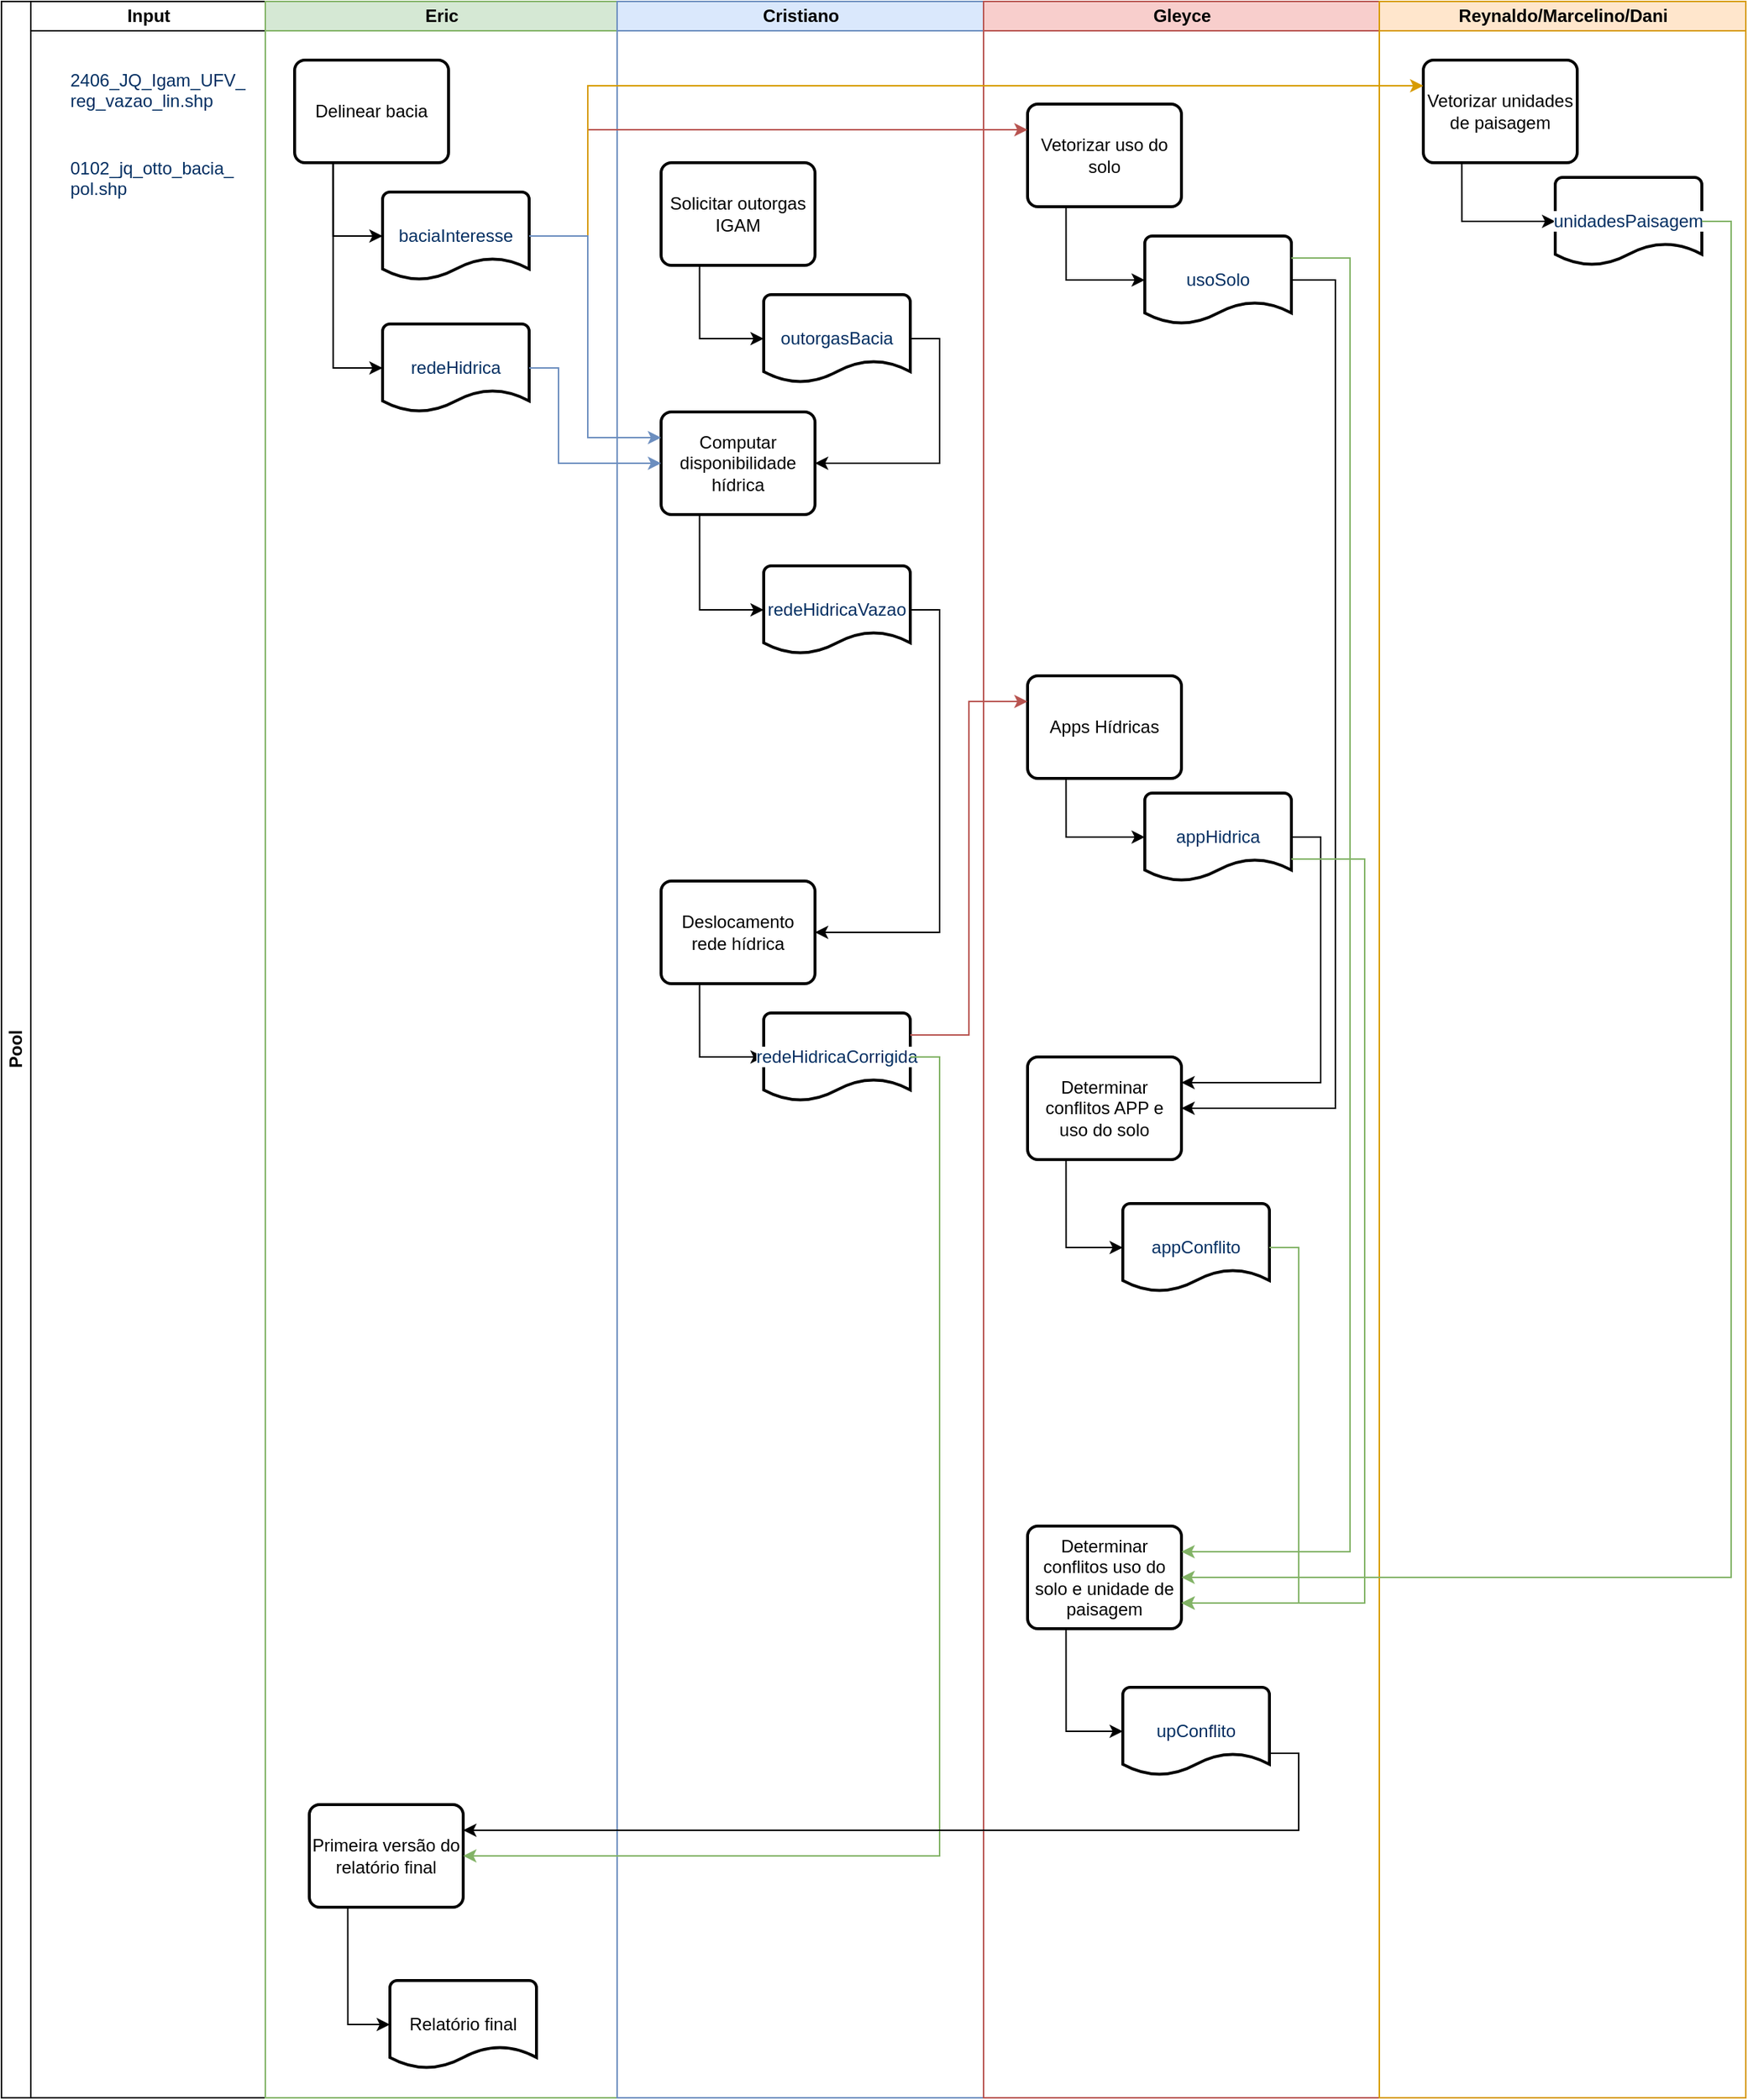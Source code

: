 <mxfile version="13.1.4" type="device"><diagram id="E5BUOdHaElfJGiyKUYo-" name="Page-1"><mxGraphModel dx="1574" dy="674" grid="1" gridSize="10" guides="1" tooltips="1" connect="1" arrows="1" fold="1" page="1" pageScale="1" pageWidth="827" pageHeight="1169" math="0" shadow="0"><root><mxCell id="0"/><mxCell id="1" parent="0"/><mxCell id="1Nt9l9xLJswXvA9QgfVn-12" value="Pool" style="swimlane;html=1;childLayout=stackLayout;resizeParent=1;resizeParentMax=0;startSize=20;horizontal=0;horizontalStack=1;" parent="1" vertex="1"><mxGeometry x="20" y="80" width="1190" height="1430" as="geometry"/></mxCell><mxCell id="1Nt9l9xLJswXvA9QgfVn-13" value="Input" style="swimlane;html=1;startSize=20;" parent="1Nt9l9xLJswXvA9QgfVn-12" vertex="1"><mxGeometry x="20" width="160" height="1430" as="geometry"/></mxCell><mxCell id="1Nt9l9xLJswXvA9QgfVn-3" value="&lt;span style=&quot;color: rgb(3 , 47 , 98) ; font-family: , &amp;#34;consolas&amp;#34; , &amp;#34;liberation mono&amp;#34; , &amp;#34;menlo&amp;#34; , monospace ; font-size: 12px ; font-style: normal ; font-weight: 400 ; letter-spacing: normal ; text-indent: 0px ; text-transform: none ; word-spacing: 0px ; background-color: rgb(255 , 255 , 255) ; float: none ; display: inline&quot;&gt;2406_JQ_Igam_UFV_&lt;br&gt;reg_vazao_lin.shp&lt;/span&gt;" style="text;whiteSpace=wrap;html=1;" parent="1Nt9l9xLJswXvA9QgfVn-13" vertex="1"><mxGeometry x="25" y="40" width="125" height="30" as="geometry"/></mxCell><mxCell id="1Nt9l9xLJswXvA9QgfVn-36" value="&lt;span style=&quot;color: rgb(3 , 47 , 98) ; font-family: , &amp;#34;consolas&amp;#34; , &amp;#34;liberation mono&amp;#34; , &amp;#34;menlo&amp;#34; , monospace ; font-size: 12px ; font-style: normal ; font-weight: 400 ; letter-spacing: normal ; text-indent: 0px ; text-transform: none ; word-spacing: 0px ; background-color: rgb(255 , 255 , 255) ; float: none ; display: inline&quot;&gt;0102_jq_otto_bacia_&lt;br&gt;pol.shp&lt;/span&gt;" style="text;whiteSpace=wrap;html=1;" parent="1Nt9l9xLJswXvA9QgfVn-13" vertex="1"><mxGeometry x="25" y="100" width="125" height="30" as="geometry"/></mxCell><mxCell id="1Nt9l9xLJswXvA9QgfVn-14" value="Eric" style="swimlane;html=1;startSize=20;fillColor=#d5e8d4;strokeColor=#82b366;" parent="1Nt9l9xLJswXvA9QgfVn-12" vertex="1"><mxGeometry x="180" width="240" height="1430" as="geometry"/></mxCell><mxCell id="1Nt9l9xLJswXvA9QgfVn-46" style="edgeStyle=orthogonalEdgeStyle;rounded=0;orthogonalLoop=1;jettySize=auto;html=1;exitX=0.25;exitY=1;exitDx=0;exitDy=0;entryX=0;entryY=0.5;entryDx=0;entryDy=0;entryPerimeter=0;" parent="1Nt9l9xLJswXvA9QgfVn-14" source="1Nt9l9xLJswXvA9QgfVn-9" target="1Nt9l9xLJswXvA9QgfVn-10" edge="1"><mxGeometry relative="1" as="geometry"/></mxCell><mxCell id="1Nt9l9xLJswXvA9QgfVn-47" style="edgeStyle=orthogonalEdgeStyle;rounded=0;orthogonalLoop=1;jettySize=auto;html=1;exitX=0.25;exitY=1;exitDx=0;exitDy=0;entryX=0;entryY=0.5;entryDx=0;entryDy=0;entryPerimeter=0;" parent="1Nt9l9xLJswXvA9QgfVn-14" source="1Nt9l9xLJswXvA9QgfVn-9" target="1Nt9l9xLJswXvA9QgfVn-11" edge="1"><mxGeometry relative="1" as="geometry"/></mxCell><mxCell id="1Nt9l9xLJswXvA9QgfVn-78" value="Primeira versão do relatório final" style="rounded=1;whiteSpace=wrap;html=1;absoluteArcSize=1;arcSize=14;strokeWidth=2;" parent="1Nt9l9xLJswXvA9QgfVn-14" vertex="1"><mxGeometry x="30" y="1230" width="105" height="70" as="geometry"/></mxCell><mxCell id="1Nt9l9xLJswXvA9QgfVn-74" value="Relatório final" style="strokeWidth=2;html=1;shape=mxgraph.flowchart.document2;whiteSpace=wrap;size=0.25;" parent="1Nt9l9xLJswXvA9QgfVn-14" vertex="1"><mxGeometry x="85" y="1350" width="100" height="60" as="geometry"/></mxCell><mxCell id="1Nt9l9xLJswXvA9QgfVn-9" value="Delinear bacia" style="rounded=1;whiteSpace=wrap;html=1;absoluteArcSize=1;arcSize=14;strokeWidth=2;" parent="1Nt9l9xLJswXvA9QgfVn-14" vertex="1"><mxGeometry x="20" y="40" width="105" height="70" as="geometry"/></mxCell><mxCell id="1Nt9l9xLJswXvA9QgfVn-10" value="&lt;span style=&quot;color: rgb(3 , 47 , 98) ; font-family: , &amp;#34;consolas&amp;#34; , &amp;#34;liberation mono&amp;#34; , &amp;#34;menlo&amp;#34; , monospace ; font-size: 12px ; font-style: normal ; font-weight: 400 ; letter-spacing: normal ; text-indent: 0px ; text-transform: none ; word-spacing: 0px ; background-color: rgb(255 , 255 , 255) ; float: none ; display: inline&quot;&gt;baciaInteresse&lt;/span&gt;" style="strokeWidth=2;html=1;shape=mxgraph.flowchart.document2;whiteSpace=wrap;size=0.25;" parent="1Nt9l9xLJswXvA9QgfVn-14" vertex="1"><mxGeometry x="80" y="130" width="100" height="60" as="geometry"/></mxCell><mxCell id="1Nt9l9xLJswXvA9QgfVn-11" value="&lt;span style=&quot;color: rgb(3 , 47 , 98) ; font-family: , &amp;#34;consolas&amp;#34; , &amp;#34;liberation mono&amp;#34; , &amp;#34;menlo&amp;#34; , monospace ; background-color: rgb(255 , 255 , 255)&quot;&gt;redeHidrica&lt;/span&gt;" style="strokeWidth=2;html=1;shape=mxgraph.flowchart.document2;whiteSpace=wrap;size=0.25;" parent="1Nt9l9xLJswXvA9QgfVn-14" vertex="1"><mxGeometry x="80" y="220" width="100" height="60" as="geometry"/></mxCell><mxCell id="1Nt9l9xLJswXvA9QgfVn-79" style="edgeStyle=orthogonalEdgeStyle;rounded=0;orthogonalLoop=1;jettySize=auto;html=1;exitX=0.25;exitY=1;exitDx=0;exitDy=0;entryX=0;entryY=0.5;entryDx=0;entryDy=0;entryPerimeter=0;" parent="1Nt9l9xLJswXvA9QgfVn-14" source="1Nt9l9xLJswXvA9QgfVn-78" target="1Nt9l9xLJswXvA9QgfVn-74" edge="1"><mxGeometry relative="1" as="geometry"/></mxCell><mxCell id="1Nt9l9xLJswXvA9QgfVn-15" value="Cristiano" style="swimlane;html=1;startSize=20;fillColor=#dae8fc;strokeColor=#6c8ebf;" parent="1Nt9l9xLJswXvA9QgfVn-12" vertex="1"><mxGeometry x="420" width="250" height="1430" as="geometry"/></mxCell><mxCell id="1Nt9l9xLJswXvA9QgfVn-53" style="edgeStyle=orthogonalEdgeStyle;rounded=0;orthogonalLoop=1;jettySize=auto;html=1;exitX=0.25;exitY=1;exitDx=0;exitDy=0;entryX=0;entryY=0.5;entryDx=0;entryDy=0;entryPerimeter=0;" parent="1Nt9l9xLJswXvA9QgfVn-15" source="1Nt9l9xLJswXvA9QgfVn-25" target="1Nt9l9xLJswXvA9QgfVn-24" edge="1"><mxGeometry relative="1" as="geometry"/></mxCell><mxCell id="1Nt9l9xLJswXvA9QgfVn-25" value="Computar disponibilidade hídrica" style="rounded=1;whiteSpace=wrap;html=1;absoluteArcSize=1;arcSize=14;strokeWidth=2;" parent="1Nt9l9xLJswXvA9QgfVn-15" vertex="1"><mxGeometry x="30" y="280" width="105" height="70" as="geometry"/></mxCell><mxCell id="1Nt9l9xLJswXvA9QgfVn-55" style="edgeStyle=orthogonalEdgeStyle;rounded=0;orthogonalLoop=1;jettySize=auto;html=1;exitX=1;exitY=0.5;exitDx=0;exitDy=0;exitPerimeter=0;entryX=1;entryY=0.5;entryDx=0;entryDy=0;" parent="1Nt9l9xLJswXvA9QgfVn-15" source="1Nt9l9xLJswXvA9QgfVn-24" target="1Nt9l9xLJswXvA9QgfVn-21" edge="1"><mxGeometry relative="1" as="geometry"/></mxCell><mxCell id="1Nt9l9xLJswXvA9QgfVn-24" value="&lt;span style=&quot;color: rgb(3 , 47 , 98) ; font-family: , &amp;#34;consolas&amp;#34; , &amp;#34;liberation mono&amp;#34; , &amp;#34;menlo&amp;#34; , monospace ; background-color: rgb(255 , 255 , 255)&quot;&gt;redeHidricaVazao&lt;br&gt;&lt;/span&gt;" style="strokeWidth=2;html=1;shape=mxgraph.flowchart.document2;whiteSpace=wrap;size=0.25;" parent="1Nt9l9xLJswXvA9QgfVn-15" vertex="1"><mxGeometry x="100" y="385" width="100" height="60" as="geometry"/></mxCell><mxCell id="1Nt9l9xLJswXvA9QgfVn-54" style="edgeStyle=orthogonalEdgeStyle;rounded=0;orthogonalLoop=1;jettySize=auto;html=1;exitX=1;exitY=0.5;exitDx=0;exitDy=0;exitPerimeter=0;entryX=1;entryY=0.5;entryDx=0;entryDy=0;" parent="1Nt9l9xLJswXvA9QgfVn-15" source="1Nt9l9xLJswXvA9QgfVn-23" target="1Nt9l9xLJswXvA9QgfVn-25" edge="1"><mxGeometry relative="1" as="geometry"/></mxCell><mxCell id="1Nt9l9xLJswXvA9QgfVn-23" value="&lt;font color=&quot;#032f62&quot;&gt;outorgasBacia&lt;/font&gt;" style="strokeWidth=2;html=1;shape=mxgraph.flowchart.document2;whiteSpace=wrap;size=0.25;" parent="1Nt9l9xLJswXvA9QgfVn-15" vertex="1"><mxGeometry x="100" y="200" width="100" height="60" as="geometry"/></mxCell><mxCell id="1Nt9l9xLJswXvA9QgfVn-52" style="edgeStyle=orthogonalEdgeStyle;rounded=0;orthogonalLoop=1;jettySize=auto;html=1;exitX=0.25;exitY=1;exitDx=0;exitDy=0;entryX=0;entryY=0.5;entryDx=0;entryDy=0;entryPerimeter=0;" parent="1Nt9l9xLJswXvA9QgfVn-15" source="1Nt9l9xLJswXvA9QgfVn-22" target="1Nt9l9xLJswXvA9QgfVn-23" edge="1"><mxGeometry relative="1" as="geometry"/></mxCell><mxCell id="1Nt9l9xLJswXvA9QgfVn-22" value="Solicitar outorgas IGAM" style="rounded=1;whiteSpace=wrap;html=1;absoluteArcSize=1;arcSize=14;strokeWidth=2;" parent="1Nt9l9xLJswXvA9QgfVn-15" vertex="1"><mxGeometry x="30" y="110" width="105" height="70" as="geometry"/></mxCell><mxCell id="1Nt9l9xLJswXvA9QgfVn-56" style="edgeStyle=orthogonalEdgeStyle;rounded=0;orthogonalLoop=1;jettySize=auto;html=1;exitX=0.25;exitY=1;exitDx=0;exitDy=0;entryX=0;entryY=0.5;entryDx=0;entryDy=0;entryPerimeter=0;" parent="1Nt9l9xLJswXvA9QgfVn-15" source="1Nt9l9xLJswXvA9QgfVn-21" target="1Nt9l9xLJswXvA9QgfVn-28" edge="1"><mxGeometry relative="1" as="geometry"/></mxCell><mxCell id="1Nt9l9xLJswXvA9QgfVn-21" value="Deslocamento rede hídrica" style="rounded=1;whiteSpace=wrap;html=1;absoluteArcSize=1;arcSize=14;strokeWidth=2;" parent="1Nt9l9xLJswXvA9QgfVn-15" vertex="1"><mxGeometry x="30" y="600" width="105" height="70" as="geometry"/></mxCell><mxCell id="1Nt9l9xLJswXvA9QgfVn-28" value="&lt;span style=&quot;color: rgb(3 , 47 , 98) ; font-family: , &amp;#34;consolas&amp;#34; , &amp;#34;liberation mono&amp;#34; , &amp;#34;menlo&amp;#34; , monospace ; background-color: rgb(255 , 255 , 255)&quot;&gt;redeHidricaCorrigida&lt;br&gt;&lt;/span&gt;" style="strokeWidth=2;html=1;shape=mxgraph.flowchart.document2;whiteSpace=wrap;size=0.25;" parent="1Nt9l9xLJswXvA9QgfVn-15" vertex="1"><mxGeometry x="100" y="690" width="100" height="60" as="geometry"/></mxCell><mxCell id="1Nt9l9xLJswXvA9QgfVn-19" value="Gleyce" style="swimlane;html=1;startSize=20;fillColor=#f8cecc;strokeColor=#b85450;" parent="1Nt9l9xLJswXvA9QgfVn-12" vertex="1"><mxGeometry x="670" width="270" height="1430" as="geometry"/></mxCell><mxCell id="1Nt9l9xLJswXvA9QgfVn-58" style="edgeStyle=orthogonalEdgeStyle;rounded=0;orthogonalLoop=1;jettySize=auto;html=1;exitX=0.25;exitY=1;exitDx=0;exitDy=0;entryX=0;entryY=0.5;entryDx=0;entryDy=0;entryPerimeter=0;" parent="1Nt9l9xLJswXvA9QgfVn-19" source="1Nt9l9xLJswXvA9QgfVn-30" target="1Nt9l9xLJswXvA9QgfVn-33" edge="1"><mxGeometry relative="1" as="geometry"/></mxCell><mxCell id="1Nt9l9xLJswXvA9QgfVn-37" value="Determinar conflitos uso do solo e unidade de paisagem" style="rounded=1;whiteSpace=wrap;html=1;absoluteArcSize=1;arcSize=14;strokeWidth=2;" parent="1Nt9l9xLJswXvA9QgfVn-19" vertex="1"><mxGeometry x="30" y="1040" width="105" height="70" as="geometry"/></mxCell><mxCell id="1Nt9l9xLJswXvA9QgfVn-45" value="&lt;font color=&quot;#032f62&quot;&gt;&lt;span style=&quot;background-color: rgb(255 , 255 , 255)&quot;&gt;upConflito&lt;/span&gt;&lt;/font&gt;" style="strokeWidth=2;html=1;shape=mxgraph.flowchart.document2;whiteSpace=wrap;size=0.25;" parent="1Nt9l9xLJswXvA9QgfVn-19" vertex="1"><mxGeometry x="95" y="1150" width="100" height="60" as="geometry"/></mxCell><mxCell id="1Nt9l9xLJswXvA9QgfVn-38" value="&lt;span style=&quot;color: rgb(3 , 47 , 98) ; font-family: , &amp;#34;consolas&amp;#34; , &amp;#34;liberation mono&amp;#34; , &amp;#34;menlo&amp;#34; , monospace ; background-color: rgb(255 , 255 , 255)&quot;&gt;appConflito&lt;/span&gt;" style="strokeWidth=2;html=1;shape=mxgraph.flowchart.document2;whiteSpace=wrap;size=0.25;" parent="1Nt9l9xLJswXvA9QgfVn-19" vertex="1"><mxGeometry x="95" y="820" width="100" height="60" as="geometry"/></mxCell><mxCell id="1Nt9l9xLJswXvA9QgfVn-65" style="edgeStyle=orthogonalEdgeStyle;rounded=0;orthogonalLoop=1;jettySize=auto;html=1;exitX=0.25;exitY=1;exitDx=0;exitDy=0;entryX=0;entryY=0.5;entryDx=0;entryDy=0;entryPerimeter=0;" parent="1Nt9l9xLJswXvA9QgfVn-19" source="1Nt9l9xLJswXvA9QgfVn-35" target="1Nt9l9xLJswXvA9QgfVn-38" edge="1"><mxGeometry relative="1" as="geometry"/></mxCell><mxCell id="1Nt9l9xLJswXvA9QgfVn-35" value="Determinar conflitos APP e uso do solo" style="rounded=1;whiteSpace=wrap;html=1;absoluteArcSize=1;arcSize=14;strokeWidth=2;" parent="1Nt9l9xLJswXvA9QgfVn-19" vertex="1"><mxGeometry x="30" y="720" width="105" height="70" as="geometry"/></mxCell><mxCell id="1Nt9l9xLJswXvA9QgfVn-30" value="Apps Hídricas" style="rounded=1;whiteSpace=wrap;html=1;absoluteArcSize=1;arcSize=14;strokeWidth=2;" parent="1Nt9l9xLJswXvA9QgfVn-19" vertex="1"><mxGeometry x="30" y="460" width="105" height="70" as="geometry"/></mxCell><mxCell id="1Nt9l9xLJswXvA9QgfVn-59" style="edgeStyle=orthogonalEdgeStyle;rounded=0;orthogonalLoop=1;jettySize=auto;html=1;exitX=0.25;exitY=1;exitDx=0;exitDy=0;entryX=0;entryY=0.5;entryDx=0;entryDy=0;entryPerimeter=0;" parent="1Nt9l9xLJswXvA9QgfVn-19" source="1Nt9l9xLJswXvA9QgfVn-29" target="1Nt9l9xLJswXvA9QgfVn-32" edge="1"><mxGeometry relative="1" as="geometry"/></mxCell><mxCell id="1Nt9l9xLJswXvA9QgfVn-29" value="Vetorizar uso do solo" style="rounded=1;whiteSpace=wrap;html=1;absoluteArcSize=1;arcSize=14;strokeWidth=2;" parent="1Nt9l9xLJswXvA9QgfVn-19" vertex="1"><mxGeometry x="30" y="70" width="105" height="70" as="geometry"/></mxCell><mxCell id="1Nt9l9xLJswXvA9QgfVn-63" style="edgeStyle=orthogonalEdgeStyle;rounded=0;orthogonalLoop=1;jettySize=auto;html=1;exitX=1;exitY=0.5;exitDx=0;exitDy=0;exitPerimeter=0;entryX=1;entryY=0.5;entryDx=0;entryDy=0;" parent="1Nt9l9xLJswXvA9QgfVn-19" source="1Nt9l9xLJswXvA9QgfVn-32" target="1Nt9l9xLJswXvA9QgfVn-35" edge="1"><mxGeometry relative="1" as="geometry"><Array as="points"><mxPoint x="240" y="190"/><mxPoint x="240" y="755"/></Array></mxGeometry></mxCell><mxCell id="1Nt9l9xLJswXvA9QgfVn-32" value="&lt;span style=&quot;color: rgb(3 , 47 , 98) ; font-family: , &amp;#34;consolas&amp;#34; , &amp;#34;liberation mono&amp;#34; , &amp;#34;menlo&amp;#34; , monospace ; background-color: rgb(255 , 255 , 255)&quot;&gt;usoSolo&lt;br&gt;&lt;/span&gt;" style="strokeWidth=2;html=1;shape=mxgraph.flowchart.document2;whiteSpace=wrap;size=0.25;" parent="1Nt9l9xLJswXvA9QgfVn-19" vertex="1"><mxGeometry x="110" y="160" width="100" height="60" as="geometry"/></mxCell><mxCell id="1Nt9l9xLJswXvA9QgfVn-72" style="edgeStyle=orthogonalEdgeStyle;rounded=0;orthogonalLoop=1;jettySize=auto;html=1;exitX=1;exitY=0.5;exitDx=0;exitDy=0;exitPerimeter=0;entryX=1;entryY=0.25;entryDx=0;entryDy=0;" parent="1Nt9l9xLJswXvA9QgfVn-19" source="1Nt9l9xLJswXvA9QgfVn-33" target="1Nt9l9xLJswXvA9QgfVn-35" edge="1"><mxGeometry relative="1" as="geometry"/></mxCell><mxCell id="1Nt9l9xLJswXvA9QgfVn-33" value="&lt;span style=&quot;color: rgb(3 , 47 , 98) ; font-family: , &amp;#34;consolas&amp;#34; , &amp;#34;liberation mono&amp;#34; , &amp;#34;menlo&amp;#34; , monospace ; background-color: rgb(255 , 255 , 255)&quot;&gt;appHidrica&lt;br&gt;&lt;/span&gt;" style="strokeWidth=2;html=1;shape=mxgraph.flowchart.document2;whiteSpace=wrap;size=0.25;" parent="1Nt9l9xLJswXvA9QgfVn-19" vertex="1"><mxGeometry x="110" y="540" width="100" height="60" as="geometry"/></mxCell><mxCell id="1Nt9l9xLJswXvA9QgfVn-71" style="edgeStyle=orthogonalEdgeStyle;rounded=0;orthogonalLoop=1;jettySize=auto;html=1;exitX=1;exitY=0.25;exitDx=0;exitDy=0;exitPerimeter=0;entryX=1;entryY=0.25;entryDx=0;entryDy=0;fillColor=#d5e8d4;strokeColor=#82b366;" parent="1Nt9l9xLJswXvA9QgfVn-19" source="1Nt9l9xLJswXvA9QgfVn-32" target="1Nt9l9xLJswXvA9QgfVn-37" edge="1"><mxGeometry relative="1" as="geometry"><Array as="points"><mxPoint x="250" y="175"/><mxPoint x="250" y="1058"/></Array></mxGeometry></mxCell><mxCell id="1Nt9l9xLJswXvA9QgfVn-82" style="edgeStyle=orthogonalEdgeStyle;rounded=0;orthogonalLoop=1;jettySize=auto;html=1;exitX=1;exitY=0.5;exitDx=0;exitDy=0;exitPerimeter=0;entryX=1;entryY=0.75;entryDx=0;entryDy=0;fillColor=#d5e8d4;strokeColor=#82b366;" parent="1Nt9l9xLJswXvA9QgfVn-19" source="1Nt9l9xLJswXvA9QgfVn-38" target="1Nt9l9xLJswXvA9QgfVn-37" edge="1"><mxGeometry relative="1" as="geometry"><Array as="points"><mxPoint x="215" y="850"/><mxPoint x="215" y="1093"/></Array></mxGeometry></mxCell><mxCell id="1Nt9l9xLJswXvA9QgfVn-83" style="edgeStyle=orthogonalEdgeStyle;rounded=0;orthogonalLoop=1;jettySize=auto;html=1;exitX=1;exitY=0.75;exitDx=0;exitDy=0;exitPerimeter=0;entryX=1;entryY=0.75;entryDx=0;entryDy=0;fillColor=#d5e8d4;strokeColor=#82b366;" parent="1Nt9l9xLJswXvA9QgfVn-19" source="1Nt9l9xLJswXvA9QgfVn-33" target="1Nt9l9xLJswXvA9QgfVn-37" edge="1"><mxGeometry relative="1" as="geometry"><Array as="points"><mxPoint x="260" y="585"/><mxPoint x="260" y="1093"/></Array></mxGeometry></mxCell><mxCell id="1Nt9l9xLJswXvA9QgfVn-68" style="edgeStyle=orthogonalEdgeStyle;rounded=0;orthogonalLoop=1;jettySize=auto;html=1;exitX=0.25;exitY=1;exitDx=0;exitDy=0;entryX=0;entryY=0.5;entryDx=0;entryDy=0;entryPerimeter=0;" parent="1Nt9l9xLJswXvA9QgfVn-19" source="1Nt9l9xLJswXvA9QgfVn-37" target="1Nt9l9xLJswXvA9QgfVn-45" edge="1"><mxGeometry relative="1" as="geometry"/></mxCell><mxCell id="1Nt9l9xLJswXvA9QgfVn-20" value="Reynaldo/Marcelino/Dani" style="swimlane;html=1;startSize=20;fillColor=#ffe6cc;strokeColor=#d79b00;" parent="1Nt9l9xLJswXvA9QgfVn-12" vertex="1"><mxGeometry x="940" width="250" height="1430" as="geometry"/></mxCell><mxCell id="1Nt9l9xLJswXvA9QgfVn-62" style="edgeStyle=orthogonalEdgeStyle;rounded=0;orthogonalLoop=1;jettySize=auto;html=1;exitX=0.25;exitY=1;exitDx=0;exitDy=0;entryX=0;entryY=0.5;entryDx=0;entryDy=0;entryPerimeter=0;" parent="1Nt9l9xLJswXvA9QgfVn-20" source="1Nt9l9xLJswXvA9QgfVn-31" target="1Nt9l9xLJswXvA9QgfVn-34" edge="1"><mxGeometry relative="1" as="geometry"/></mxCell><mxCell id="1Nt9l9xLJswXvA9QgfVn-31" value="Vetorizar unidades de paisagem" style="rounded=1;whiteSpace=wrap;html=1;absoluteArcSize=1;arcSize=14;strokeWidth=2;" parent="1Nt9l9xLJswXvA9QgfVn-20" vertex="1"><mxGeometry x="30" y="40" width="105" height="70" as="geometry"/></mxCell><mxCell id="1Nt9l9xLJswXvA9QgfVn-34" value="&lt;span style=&quot;color: rgb(3 , 47 , 98) ; font-family: , &amp;#34;consolas&amp;#34; , &amp;#34;liberation mono&amp;#34; , &amp;#34;menlo&amp;#34; , monospace ; background-color: rgb(255 , 255 , 255)&quot;&gt;unidadesPaisagem&lt;br&gt;&lt;/span&gt;" style="strokeWidth=2;html=1;shape=mxgraph.flowchart.document2;whiteSpace=wrap;size=0.25;" parent="1Nt9l9xLJswXvA9QgfVn-20" vertex="1"><mxGeometry x="120" y="120" width="100" height="60" as="geometry"/></mxCell><mxCell id="1Nt9l9xLJswXvA9QgfVn-49" style="edgeStyle=orthogonalEdgeStyle;rounded=0;orthogonalLoop=1;jettySize=auto;html=1;exitX=1;exitY=0.5;exitDx=0;exitDy=0;exitPerimeter=0;entryX=0;entryY=0.5;entryDx=0;entryDy=0;fillColor=#dae8fc;strokeColor=#6c8ebf;" parent="1Nt9l9xLJswXvA9QgfVn-12" source="1Nt9l9xLJswXvA9QgfVn-11" target="1Nt9l9xLJswXvA9QgfVn-25" edge="1"><mxGeometry relative="1" as="geometry"><Array as="points"><mxPoint x="380" y="250"/><mxPoint x="380" y="315"/></Array></mxGeometry></mxCell><mxCell id="1Nt9l9xLJswXvA9QgfVn-60" style="edgeStyle=orthogonalEdgeStyle;rounded=0;orthogonalLoop=1;jettySize=auto;html=1;exitX=1;exitY=0.5;exitDx=0;exitDy=0;exitPerimeter=0;entryX=0;entryY=0.25;entryDx=0;entryDy=0;fillColor=#f8cecc;strokeColor=#b85450;" parent="1Nt9l9xLJswXvA9QgfVn-12" source="1Nt9l9xLJswXvA9QgfVn-10" target="1Nt9l9xLJswXvA9QgfVn-29" edge="1"><mxGeometry relative="1" as="geometry"><Array as="points"><mxPoint x="400" y="160"/><mxPoint x="400" y="88"/></Array></mxGeometry></mxCell><mxCell id="1Nt9l9xLJswXvA9QgfVn-61" style="edgeStyle=orthogonalEdgeStyle;rounded=0;orthogonalLoop=1;jettySize=auto;html=1;exitX=1;exitY=0.5;exitDx=0;exitDy=0;exitPerimeter=0;entryX=0;entryY=0.25;entryDx=0;entryDy=0;fillColor=#ffe6cc;strokeColor=#d79b00;" parent="1Nt9l9xLJswXvA9QgfVn-12" source="1Nt9l9xLJswXvA9QgfVn-10" target="1Nt9l9xLJswXvA9QgfVn-31" edge="1"><mxGeometry relative="1" as="geometry"><Array as="points"><mxPoint x="400" y="160"/><mxPoint x="400" y="58"/></Array></mxGeometry></mxCell><mxCell id="1Nt9l9xLJswXvA9QgfVn-67" style="edgeStyle=orthogonalEdgeStyle;rounded=0;orthogonalLoop=1;jettySize=auto;html=1;exitX=1;exitY=0.5;exitDx=0;exitDy=0;exitPerimeter=0;entryX=1;entryY=0.5;entryDx=0;entryDy=0;fillColor=#d5e8d4;strokeColor=#82b366;" parent="1Nt9l9xLJswXvA9QgfVn-12" source="1Nt9l9xLJswXvA9QgfVn-34" target="1Nt9l9xLJswXvA9QgfVn-37" edge="1"><mxGeometry relative="1" as="geometry"/></mxCell><mxCell id="1Nt9l9xLJswXvA9QgfVn-70" style="edgeStyle=orthogonalEdgeStyle;rounded=0;orthogonalLoop=1;jettySize=auto;html=1;exitX=1;exitY=0.5;exitDx=0;exitDy=0;exitPerimeter=0;entryX=0;entryY=0.25;entryDx=0;entryDy=0;fillColor=#dae8fc;strokeColor=#6c8ebf;" parent="1Nt9l9xLJswXvA9QgfVn-12" source="1Nt9l9xLJswXvA9QgfVn-10" target="1Nt9l9xLJswXvA9QgfVn-25" edge="1"><mxGeometry relative="1" as="geometry"><Array as="points"><mxPoint x="400" y="160"/><mxPoint x="400" y="298"/></Array></mxGeometry></mxCell><mxCell id="1Nt9l9xLJswXvA9QgfVn-76" style="edgeStyle=orthogonalEdgeStyle;rounded=0;orthogonalLoop=1;jettySize=auto;html=1;exitX=1;exitY=0.25;exitDx=0;exitDy=0;exitPerimeter=0;entryX=0;entryY=0.25;entryDx=0;entryDy=0;fillColor=#f8cecc;strokeColor=#b85450;" parent="1Nt9l9xLJswXvA9QgfVn-12" source="1Nt9l9xLJswXvA9QgfVn-28" target="1Nt9l9xLJswXvA9QgfVn-30" edge="1"><mxGeometry relative="1" as="geometry"/></mxCell><mxCell id="1Nt9l9xLJswXvA9QgfVn-81" style="edgeStyle=orthogonalEdgeStyle;rounded=0;orthogonalLoop=1;jettySize=auto;html=1;exitX=1;exitY=0.5;exitDx=0;exitDy=0;exitPerimeter=0;entryX=1;entryY=0.5;entryDx=0;entryDy=0;fillColor=#d5e8d4;strokeColor=#82b366;" parent="1Nt9l9xLJswXvA9QgfVn-12" source="1Nt9l9xLJswXvA9QgfVn-28" target="1Nt9l9xLJswXvA9QgfVn-78" edge="1"><mxGeometry relative="1" as="geometry"/></mxCell><mxCell id="1Nt9l9xLJswXvA9QgfVn-80" style="edgeStyle=orthogonalEdgeStyle;rounded=0;orthogonalLoop=1;jettySize=auto;html=1;exitX=1;exitY=0.75;exitDx=0;exitDy=0;exitPerimeter=0;entryX=1;entryY=0.25;entryDx=0;entryDy=0;" parent="1Nt9l9xLJswXvA9QgfVn-12" source="1Nt9l9xLJswXvA9QgfVn-45" target="1Nt9l9xLJswXvA9QgfVn-78" edge="1"><mxGeometry relative="1" as="geometry"/></mxCell></root></mxGraphModel></diagram></mxfile>